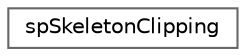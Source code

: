 digraph "类继承关系图"
{
 // LATEX_PDF_SIZE
  bgcolor="transparent";
  edge [fontname=Helvetica,fontsize=10,labelfontname=Helvetica,labelfontsize=10];
  node [fontname=Helvetica,fontsize=10,shape=box,height=0.2,width=0.4];
  rankdir="LR";
  Node0 [id="Node000000",label="spSkeletonClipping",height=0.2,width=0.4,color="grey40", fillcolor="white", style="filled",URL="$structsp_skeleton_clipping.html",tooltip=" "];
}
